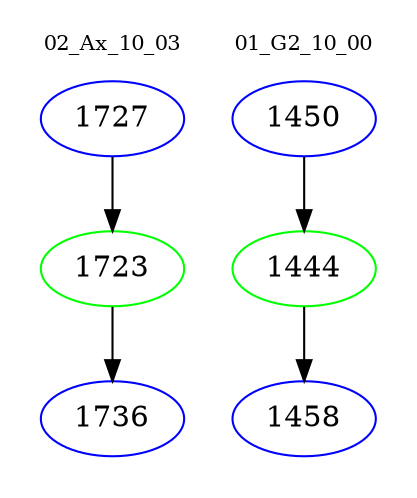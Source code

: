 digraph{
subgraph cluster_0 {
color = white
label = "02_Ax_10_03";
fontsize=10;
T0_1727 [label="1727", color="blue"]
T0_1727 -> T0_1723 [color="black"]
T0_1723 [label="1723", color="green"]
T0_1723 -> T0_1736 [color="black"]
T0_1736 [label="1736", color="blue"]
}
subgraph cluster_1 {
color = white
label = "01_G2_10_00";
fontsize=10;
T1_1450 [label="1450", color="blue"]
T1_1450 -> T1_1444 [color="black"]
T1_1444 [label="1444", color="green"]
T1_1444 -> T1_1458 [color="black"]
T1_1458 [label="1458", color="blue"]
}
}
